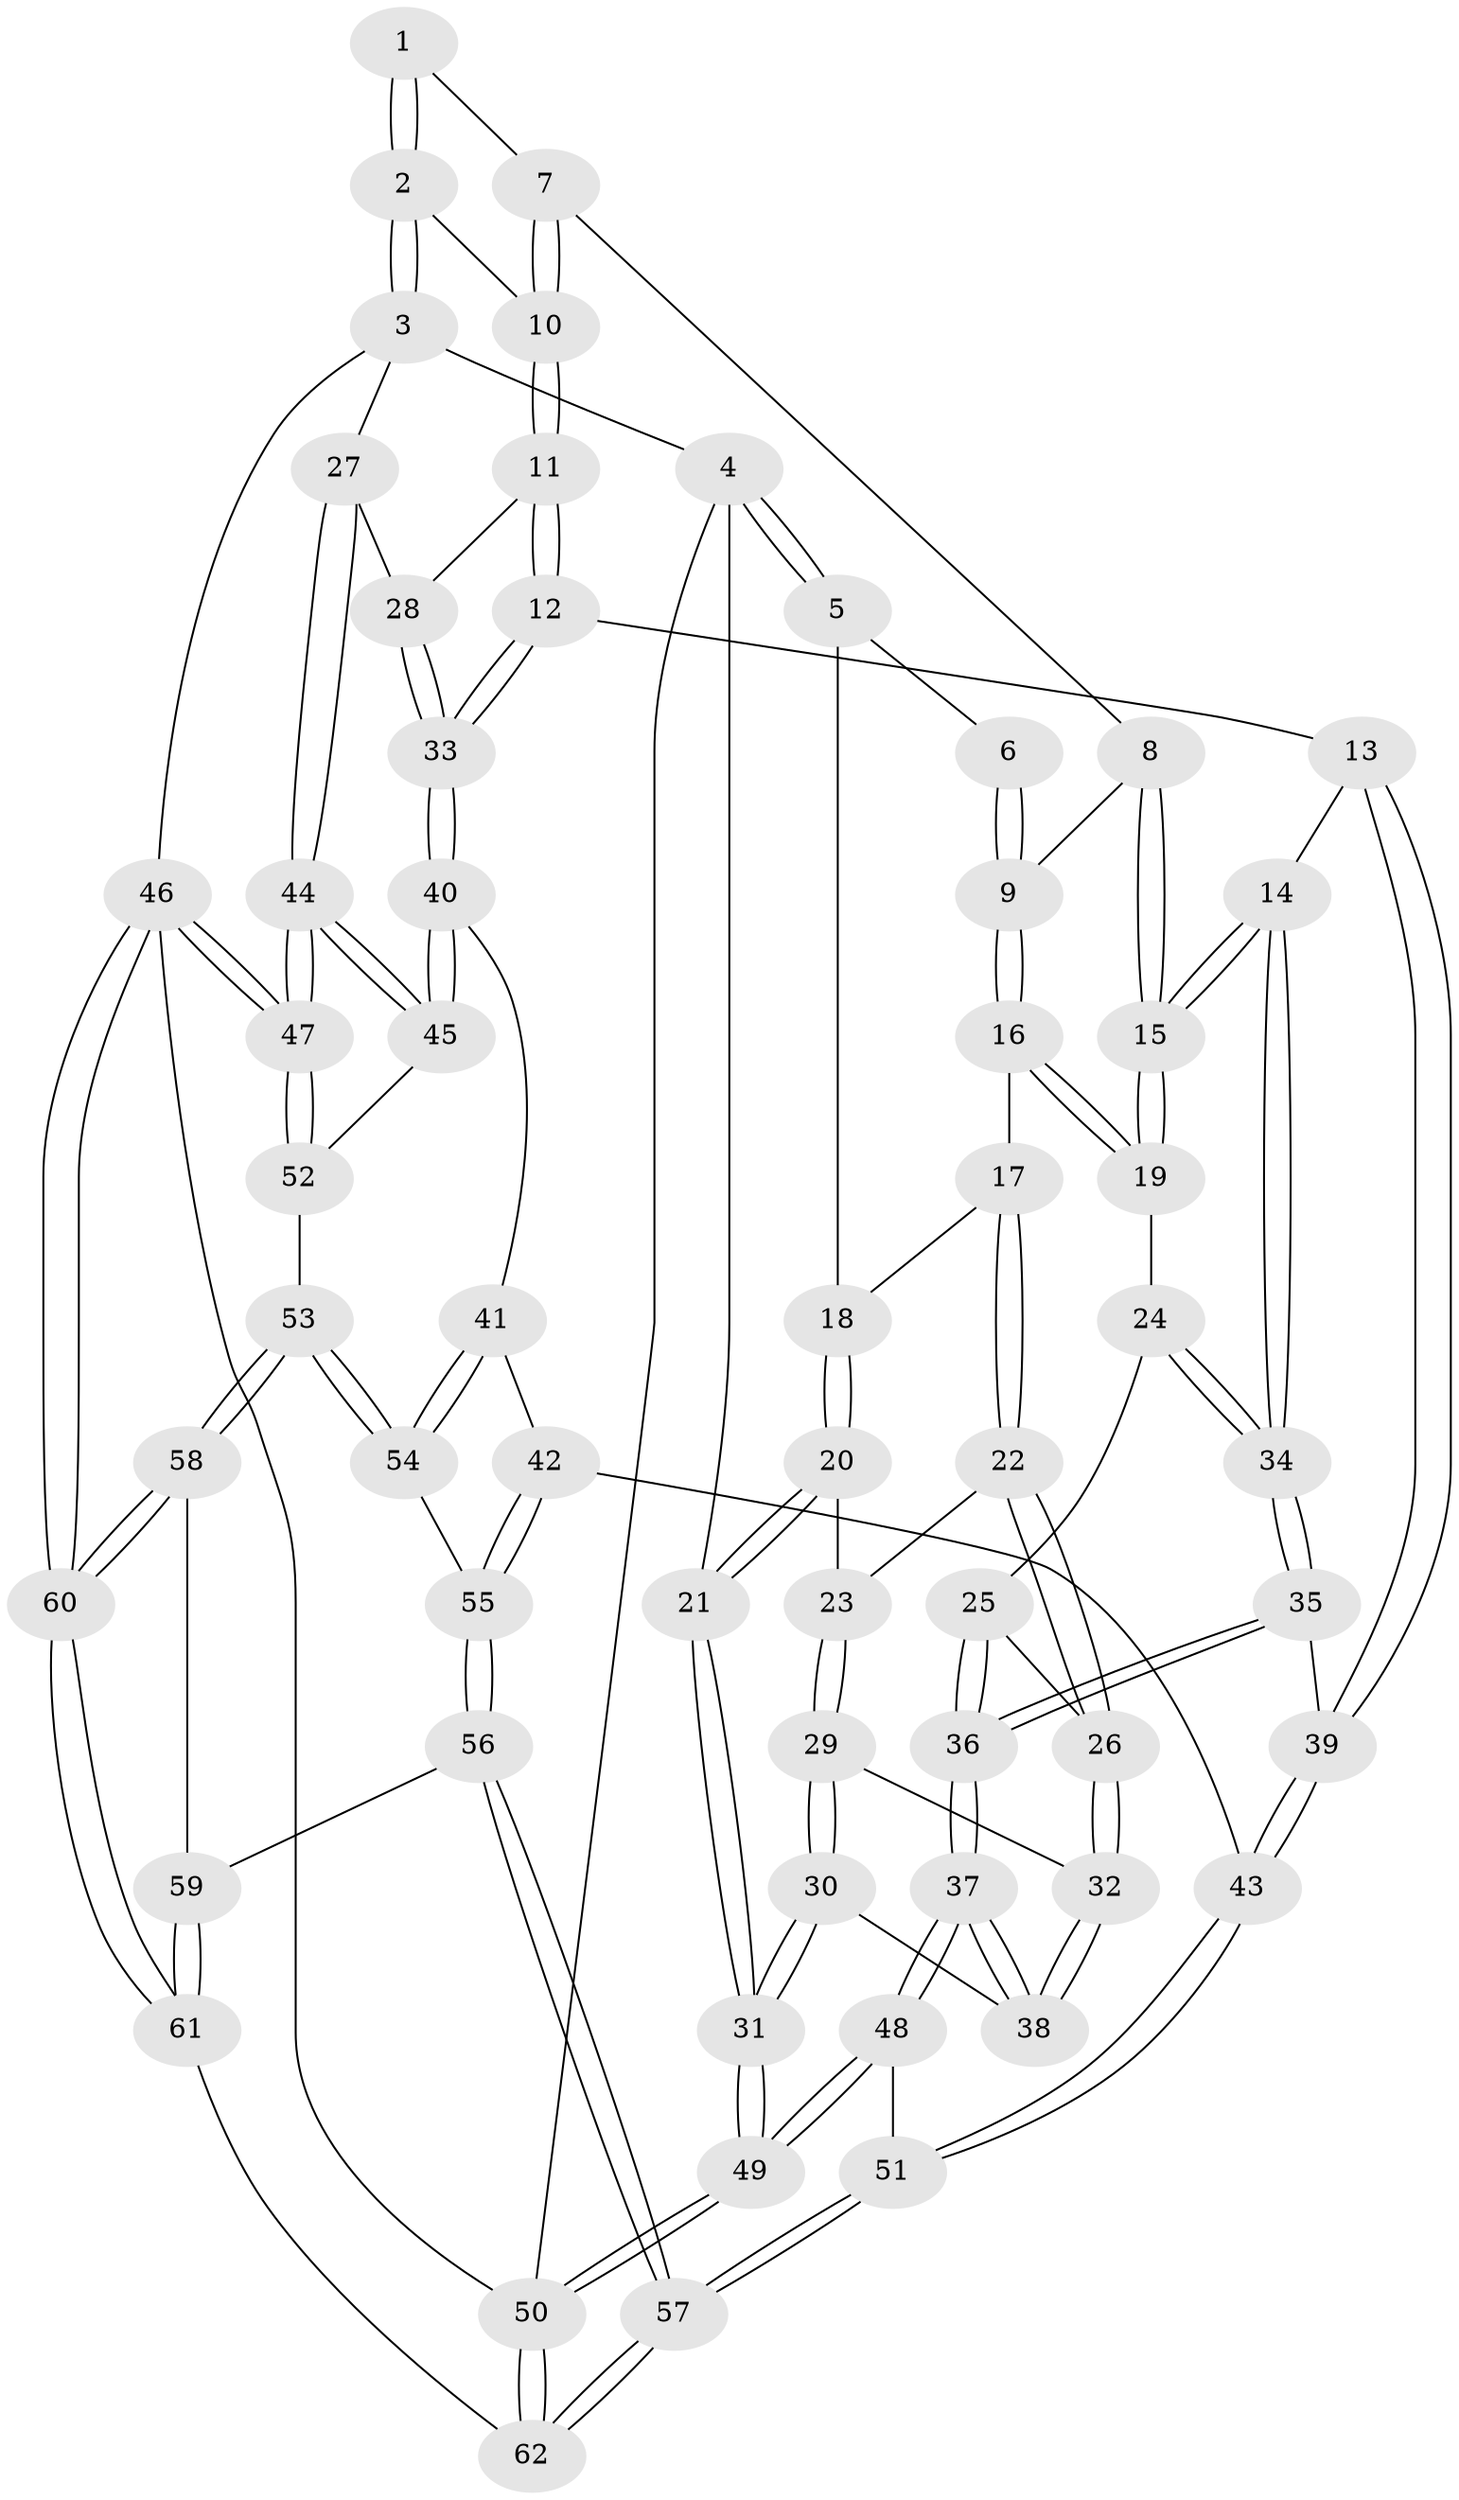 // coarse degree distribution, {3: 0.09302325581395349, 4: 0.46511627906976744, 5: 0.32558139534883723, 6: 0.09302325581395349, 8: 0.023255813953488372}
// Generated by graph-tools (version 1.1) at 2025/52/02/27/25 19:52:41]
// undirected, 62 vertices, 152 edges
graph export_dot {
graph [start="1"]
  node [color=gray90,style=filled];
  1 [pos="+0.6765610869953279+0"];
  2 [pos="+1+0"];
  3 [pos="+1+0"];
  4 [pos="+0+0"];
  5 [pos="+0.056506076963700545+0"];
  6 [pos="+0.40551941115120504+0"];
  7 [pos="+0.697637425986076+0.07609846105373862"];
  8 [pos="+0.6382403746262864+0.14021460630137253"];
  9 [pos="+0.46938824577949706+0.1270978949489006"];
  10 [pos="+0.800096111992475+0.20723304800784567"];
  11 [pos="+0.8068003443604561+0.26466704010099"];
  12 [pos="+0.7243025957337035+0.34455364284139334"];
  13 [pos="+0.7181353193124863+0.34603750099950786"];
  14 [pos="+0.6472629042914051+0.3253622668701073"];
  15 [pos="+0.6447324702304429+0.32342771332451675"];
  16 [pos="+0.46748883716204787+0.1731154657787309"];
  17 [pos="+0.37746766301966+0.2397206779821221"];
  18 [pos="+0.18917098374046704+0.1385985142903843"];
  19 [pos="+0.5587154108776685+0.2885611241878357"];
  20 [pos="+0.18497446274557752+0.28114412086661955"];
  21 [pos="+0+0.4245329144149439"];
  22 [pos="+0.3728805125574465+0.25259108658126184"];
  23 [pos="+0.20453122283919145+0.29794506081758476"];
  24 [pos="+0.450480096896755+0.36516394133493424"];
  25 [pos="+0.44438907042568465+0.36574579083220354"];
  26 [pos="+0.3701811431930529+0.36002034111770476"];
  27 [pos="+1+0.23053481774622447"];
  28 [pos="+0.9613775270299497+0.27220173393571745"];
  29 [pos="+0.25481856577512646+0.3705270791413615"];
  30 [pos="+0.22425469756668495+0.4565733636430577"];
  31 [pos="+0+0.6661343256820335"];
  32 [pos="+0.36173044116245723+0.36792344261913584"];
  33 [pos="+0.8884950326647582+0.5178030074401782"];
  34 [pos="+0.5148191599884248+0.4755091569346678"];
  35 [pos="+0.5049556703475572+0.508646000376886"];
  36 [pos="+0.4302208853013676+0.5625736171579668"];
  37 [pos="+0.415973556697688+0.5748053187291674"];
  38 [pos="+0.37605163699724514+0.5104488413593046"];
  39 [pos="+0.663352161178594+0.5527409292007405"];
  40 [pos="+0.9142930441816287+0.5618372488824006"];
  41 [pos="+0.8428913711153269+0.5973258488843918"];
  42 [pos="+0.6823409687811347+0.6066696689308249"];
  43 [pos="+0.6804159006402029+0.6052439066951628"];
  44 [pos="+1+0.6218051540251434"];
  45 [pos="+0.9951767366041657+0.5867634206195669"];
  46 [pos="+1+1"];
  47 [pos="+1+1"];
  48 [pos="+0.38308860146783835+0.7219485575089647"];
  49 [pos="+0+0.8535274594602267"];
  50 [pos="+0+1"];
  51 [pos="+0.411348403738489+0.7336331538169284"];
  52 [pos="+0.8353058891398055+0.7639409788328965"];
  53 [pos="+0.813394501972665+0.7555083223106631"];
  54 [pos="+0.8049841713632194+0.736660175661247"];
  55 [pos="+0.6979709674849021+0.6980755813661241"];
  56 [pos="+0.6779577837276212+0.7526539857692299"];
  57 [pos="+0.5445011468646448+0.8524556693298408"];
  58 [pos="+0.7740365632410632+0.7963413842254775"];
  59 [pos="+0.7534583950238921+0.8084961423100598"];
  60 [pos="+1+1"];
  61 [pos="+0.6942531807632764+1"];
  62 [pos="+0.6408288430513155+1"];
  1 -- 2;
  1 -- 2;
  1 -- 7;
  2 -- 3;
  2 -- 3;
  2 -- 10;
  3 -- 4;
  3 -- 27;
  3 -- 46;
  4 -- 5;
  4 -- 5;
  4 -- 21;
  4 -- 50;
  5 -- 6;
  5 -- 18;
  6 -- 9;
  6 -- 9;
  7 -- 8;
  7 -- 10;
  7 -- 10;
  8 -- 9;
  8 -- 15;
  8 -- 15;
  9 -- 16;
  9 -- 16;
  10 -- 11;
  10 -- 11;
  11 -- 12;
  11 -- 12;
  11 -- 28;
  12 -- 13;
  12 -- 33;
  12 -- 33;
  13 -- 14;
  13 -- 39;
  13 -- 39;
  14 -- 15;
  14 -- 15;
  14 -- 34;
  14 -- 34;
  15 -- 19;
  15 -- 19;
  16 -- 17;
  16 -- 19;
  16 -- 19;
  17 -- 18;
  17 -- 22;
  17 -- 22;
  18 -- 20;
  18 -- 20;
  19 -- 24;
  20 -- 21;
  20 -- 21;
  20 -- 23;
  21 -- 31;
  21 -- 31;
  22 -- 23;
  22 -- 26;
  22 -- 26;
  23 -- 29;
  23 -- 29;
  24 -- 25;
  24 -- 34;
  24 -- 34;
  25 -- 26;
  25 -- 36;
  25 -- 36;
  26 -- 32;
  26 -- 32;
  27 -- 28;
  27 -- 44;
  27 -- 44;
  28 -- 33;
  28 -- 33;
  29 -- 30;
  29 -- 30;
  29 -- 32;
  30 -- 31;
  30 -- 31;
  30 -- 38;
  31 -- 49;
  31 -- 49;
  32 -- 38;
  32 -- 38;
  33 -- 40;
  33 -- 40;
  34 -- 35;
  34 -- 35;
  35 -- 36;
  35 -- 36;
  35 -- 39;
  36 -- 37;
  36 -- 37;
  37 -- 38;
  37 -- 38;
  37 -- 48;
  37 -- 48;
  39 -- 43;
  39 -- 43;
  40 -- 41;
  40 -- 45;
  40 -- 45;
  41 -- 42;
  41 -- 54;
  41 -- 54;
  42 -- 43;
  42 -- 55;
  42 -- 55;
  43 -- 51;
  43 -- 51;
  44 -- 45;
  44 -- 45;
  44 -- 47;
  44 -- 47;
  45 -- 52;
  46 -- 47;
  46 -- 47;
  46 -- 60;
  46 -- 60;
  46 -- 50;
  47 -- 52;
  47 -- 52;
  48 -- 49;
  48 -- 49;
  48 -- 51;
  49 -- 50;
  49 -- 50;
  50 -- 62;
  50 -- 62;
  51 -- 57;
  51 -- 57;
  52 -- 53;
  53 -- 54;
  53 -- 54;
  53 -- 58;
  53 -- 58;
  54 -- 55;
  55 -- 56;
  55 -- 56;
  56 -- 57;
  56 -- 57;
  56 -- 59;
  57 -- 62;
  57 -- 62;
  58 -- 59;
  58 -- 60;
  58 -- 60;
  59 -- 61;
  59 -- 61;
  60 -- 61;
  60 -- 61;
  61 -- 62;
}
